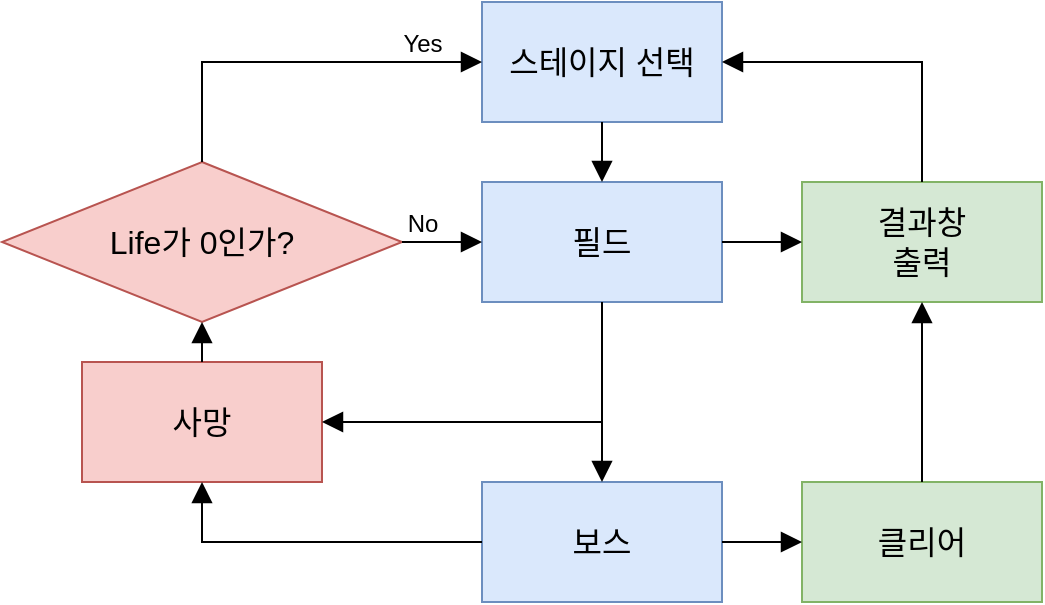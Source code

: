 <mxfile version="23.1.1" type="github">
  <diagram name="페이지-1" id="yJ42jeg3FILkHG_x2WYu">
    <mxGraphModel dx="1388" dy="806" grid="1" gridSize="10" guides="1" tooltips="1" connect="1" arrows="1" fold="1" page="1" pageScale="1" pageWidth="827" pageHeight="1169" math="0" shadow="0">
      <root>
        <mxCell id="0" />
        <mxCell id="1" parent="0" />
        <mxCell id="KNWZaiqp1ryDB2W8Q7mW-1" value="스테이지 선택" style="rounded=0;whiteSpace=wrap;html=1;fontSize=16;fillColor=#dae8fc;strokeColor=#6c8ebf;" vertex="1" parent="1">
          <mxGeometry x="330" y="10" width="120" height="60" as="geometry" />
        </mxCell>
        <mxCell id="KNWZaiqp1ryDB2W8Q7mW-2" value="필드" style="rounded=0;whiteSpace=wrap;html=1;fontSize=16;fillColor=#dae8fc;strokeColor=#6c8ebf;" vertex="1" parent="1">
          <mxGeometry x="330" y="100" width="120" height="60" as="geometry" />
        </mxCell>
        <mxCell id="KNWZaiqp1ryDB2W8Q7mW-3" value="보스" style="rounded=0;whiteSpace=wrap;html=1;fontSize=16;fillColor=#dae8fc;strokeColor=#6c8ebf;" vertex="1" parent="1">
          <mxGeometry x="330" y="250" width="120" height="60" as="geometry" />
        </mxCell>
        <mxCell id="KNWZaiqp1ryDB2W8Q7mW-4" value="Life가 0인가?" style="rhombus;whiteSpace=wrap;html=1;fontSize=16;fillColor=#f8cecc;strokeColor=#b85450;" vertex="1" parent="1">
          <mxGeometry x="90" y="90" width="200" height="80" as="geometry" />
        </mxCell>
        <mxCell id="KNWZaiqp1ryDB2W8Q7mW-5" value="사망" style="rounded=0;whiteSpace=wrap;html=1;fontSize=16;fillColor=#f8cecc;strokeColor=#b85450;" vertex="1" parent="1">
          <mxGeometry x="130" y="190" width="120" height="60" as="geometry" />
        </mxCell>
        <mxCell id="KNWZaiqp1ryDB2W8Q7mW-12" value="" style="html=1;verticalAlign=bottom;endArrow=block;curved=0;rounded=0;fontSize=12;startSize=8;endSize=8;exitX=0.5;exitY=1;exitDx=0;exitDy=0;entryX=0.5;entryY=0;entryDx=0;entryDy=0;" edge="1" parent="1" source="KNWZaiqp1ryDB2W8Q7mW-1" target="KNWZaiqp1ryDB2W8Q7mW-2">
          <mxGeometry width="80" relative="1" as="geometry">
            <mxPoint x="350" y="120" as="sourcePoint" />
            <mxPoint x="430" y="120" as="targetPoint" />
          </mxGeometry>
        </mxCell>
        <mxCell id="KNWZaiqp1ryDB2W8Q7mW-14" value="" style="html=1;verticalAlign=bottom;endArrow=block;curved=0;rounded=0;fontSize=12;startSize=8;endSize=8;exitX=0.5;exitY=1;exitDx=0;exitDy=0;entryX=0.5;entryY=0;entryDx=0;entryDy=0;" edge="1" parent="1" source="KNWZaiqp1ryDB2W8Q7mW-2" target="KNWZaiqp1ryDB2W8Q7mW-3">
          <mxGeometry width="80" relative="1" as="geometry">
            <mxPoint x="389.5" y="220" as="sourcePoint" />
            <mxPoint x="620" y="170" as="targetPoint" />
          </mxGeometry>
        </mxCell>
        <mxCell id="KNWZaiqp1ryDB2W8Q7mW-15" value="" style="html=1;verticalAlign=bottom;endArrow=block;curved=0;rounded=0;fontSize=12;startSize=8;endSize=8;exitX=0;exitY=0.5;exitDx=0;exitDy=0;entryX=0.5;entryY=1;entryDx=0;entryDy=0;" edge="1" parent="1" source="KNWZaiqp1ryDB2W8Q7mW-3" target="KNWZaiqp1ryDB2W8Q7mW-5">
          <mxGeometry width="80" relative="1" as="geometry">
            <mxPoint x="230" y="320" as="sourcePoint" />
            <mxPoint x="230" y="410" as="targetPoint" />
            <Array as="points">
              <mxPoint x="190" y="280" />
            </Array>
          </mxGeometry>
        </mxCell>
        <mxCell id="KNWZaiqp1ryDB2W8Q7mW-17" value="" style="html=1;verticalAlign=bottom;endArrow=block;curved=0;rounded=0;fontSize=12;startSize=8;endSize=8;exitX=0.5;exitY=0;exitDx=0;exitDy=0;entryX=0.5;entryY=1;entryDx=0;entryDy=0;" edge="1" parent="1" source="KNWZaiqp1ryDB2W8Q7mW-5" target="KNWZaiqp1ryDB2W8Q7mW-4">
          <mxGeometry width="80" relative="1" as="geometry">
            <mxPoint x="430" y="110" as="sourcePoint" />
            <mxPoint x="430" y="200" as="targetPoint" />
          </mxGeometry>
        </mxCell>
        <mxCell id="KNWZaiqp1ryDB2W8Q7mW-18" value="No" style="html=1;verticalAlign=bottom;endArrow=block;curved=0;rounded=0;fontSize=12;startSize=8;endSize=8;exitX=1;exitY=0.5;exitDx=0;exitDy=0;entryX=0;entryY=0.5;entryDx=0;entryDy=0;" edge="1" parent="1" source="KNWZaiqp1ryDB2W8Q7mW-4" target="KNWZaiqp1ryDB2W8Q7mW-2">
          <mxGeometry x="-0.5" width="80" relative="1" as="geometry">
            <mxPoint x="290" y="145" as="sourcePoint" />
            <mxPoint x="290" y="235" as="targetPoint" />
            <Array as="points" />
            <mxPoint as="offset" />
          </mxGeometry>
        </mxCell>
        <mxCell id="KNWZaiqp1ryDB2W8Q7mW-19" value="Yes" style="html=1;verticalAlign=bottom;endArrow=block;curved=0;rounded=0;fontSize=12;startSize=8;endSize=8;exitX=0.5;exitY=0;exitDx=0;exitDy=0;entryX=0;entryY=0.5;entryDx=0;entryDy=0;" edge="1" parent="1" source="KNWZaiqp1ryDB2W8Q7mW-4" target="KNWZaiqp1ryDB2W8Q7mW-1">
          <mxGeometry x="0.684" width="80" relative="1" as="geometry">
            <mxPoint x="450" y="130" as="sourcePoint" />
            <mxPoint x="450" y="220" as="targetPoint" />
            <Array as="points">
              <mxPoint x="190" y="40" />
            </Array>
            <mxPoint as="offset" />
          </mxGeometry>
        </mxCell>
        <mxCell id="KNWZaiqp1ryDB2W8Q7mW-20" value="" style="html=1;verticalAlign=bottom;endArrow=block;curved=0;rounded=0;fontSize=12;startSize=8;endSize=8;exitX=0.5;exitY=1;exitDx=0;exitDy=0;entryX=1;entryY=0.5;entryDx=0;entryDy=0;" edge="1" parent="1" source="KNWZaiqp1ryDB2W8Q7mW-2" target="KNWZaiqp1ryDB2W8Q7mW-5">
          <mxGeometry width="80" relative="1" as="geometry">
            <mxPoint x="460" y="140" as="sourcePoint" />
            <mxPoint x="460" y="230" as="targetPoint" />
            <Array as="points">
              <mxPoint x="390" y="220" />
            </Array>
          </mxGeometry>
        </mxCell>
        <mxCell id="KNWZaiqp1ryDB2W8Q7mW-21" value="클리어" style="rounded=0;whiteSpace=wrap;html=1;fontSize=16;fillColor=#d5e8d4;strokeColor=#82b366;" vertex="1" parent="1">
          <mxGeometry x="490" y="250" width="120" height="60" as="geometry" />
        </mxCell>
        <mxCell id="KNWZaiqp1ryDB2W8Q7mW-22" value="결과창&lt;br&gt;출력" style="rounded=0;whiteSpace=wrap;html=1;fontSize=16;fillColor=#d5e8d4;strokeColor=#82b366;" vertex="1" parent="1">
          <mxGeometry x="490" y="100" width="120" height="60" as="geometry" />
        </mxCell>
        <mxCell id="KNWZaiqp1ryDB2W8Q7mW-24" value="" style="html=1;verticalAlign=bottom;endArrow=block;curved=0;rounded=0;fontSize=12;startSize=8;endSize=8;exitX=1;exitY=0.5;exitDx=0;exitDy=0;entryX=0;entryY=0.5;entryDx=0;entryDy=0;" edge="1" parent="1" source="KNWZaiqp1ryDB2W8Q7mW-3" target="KNWZaiqp1ryDB2W8Q7mW-21">
          <mxGeometry width="80" relative="1" as="geometry">
            <mxPoint x="400" y="80" as="sourcePoint" />
            <mxPoint x="400" y="110" as="targetPoint" />
          </mxGeometry>
        </mxCell>
        <mxCell id="KNWZaiqp1ryDB2W8Q7mW-25" value="" style="html=1;verticalAlign=bottom;endArrow=block;curved=0;rounded=0;fontSize=12;startSize=8;endSize=8;exitX=0.5;exitY=0;exitDx=0;exitDy=0;entryX=0.5;entryY=1;entryDx=0;entryDy=0;" edge="1" parent="1" source="KNWZaiqp1ryDB2W8Q7mW-21" target="KNWZaiqp1ryDB2W8Q7mW-22">
          <mxGeometry width="80" relative="1" as="geometry">
            <mxPoint x="460" y="290" as="sourcePoint" />
            <mxPoint x="530" y="290" as="targetPoint" />
          </mxGeometry>
        </mxCell>
        <mxCell id="KNWZaiqp1ryDB2W8Q7mW-26" value="" style="html=1;verticalAlign=bottom;endArrow=block;curved=0;rounded=0;fontSize=12;startSize=8;endSize=8;exitX=1;exitY=0.5;exitDx=0;exitDy=0;entryX=0;entryY=0.5;entryDx=0;entryDy=0;" edge="1" parent="1" source="KNWZaiqp1ryDB2W8Q7mW-2" target="KNWZaiqp1ryDB2W8Q7mW-22">
          <mxGeometry width="80" relative="1" as="geometry">
            <mxPoint x="470" y="300" as="sourcePoint" />
            <mxPoint x="540" y="300" as="targetPoint" />
          </mxGeometry>
        </mxCell>
        <mxCell id="KNWZaiqp1ryDB2W8Q7mW-27" value="" style="html=1;verticalAlign=bottom;endArrow=block;curved=0;rounded=0;fontSize=12;startSize=8;endSize=8;exitX=0.5;exitY=0;exitDx=0;exitDy=0;entryX=1;entryY=0.5;entryDx=0;entryDy=0;" edge="1" parent="1" source="KNWZaiqp1ryDB2W8Q7mW-22" target="KNWZaiqp1ryDB2W8Q7mW-1">
          <mxGeometry width="80" relative="1" as="geometry">
            <mxPoint x="480" y="310" as="sourcePoint" />
            <mxPoint x="550" y="310" as="targetPoint" />
            <Array as="points">
              <mxPoint x="550" y="40" />
            </Array>
          </mxGeometry>
        </mxCell>
      </root>
    </mxGraphModel>
  </diagram>
</mxfile>
